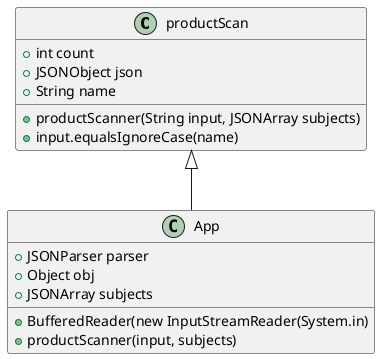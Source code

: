 @startuml
class productScan {
    +int count
    +JSONObject json
    +String name
    +productScanner(String input, JSONArray subjects)
    +input.equalsIgnoreCase(name)
}

class App {
    +JSONParser parser
    +Object obj
    +JSONArray subjects
    +BufferedReader(new InputStreamReader(System.in)
    +productScanner(input, subjects)
}

productScan <|-- App
@enduml
